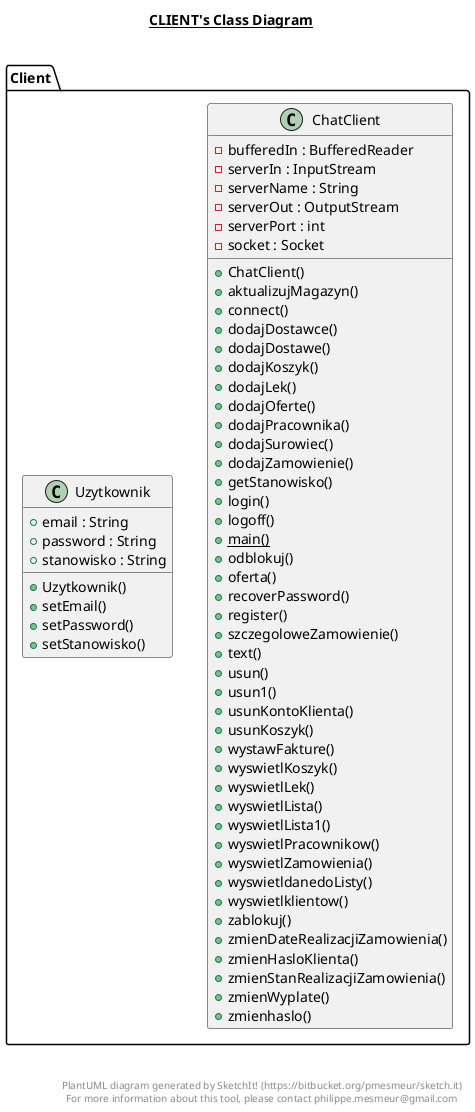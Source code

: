 @startuml

title __CLIENT's Class Diagram__\n

  namespace Client {
    class Client.ChatClient {
        - bufferedIn : BufferedReader
        - serverIn : InputStream
        - serverName : String
        - serverOut : OutputStream
        - serverPort : int
        - socket : Socket
        + ChatClient()
        + aktualizujMagazyn()
        + connect()
        + dodajDostawce()
        + dodajDostawe()
        + dodajKoszyk()
        + dodajLek()
        + dodajOferte()
        + dodajPracownika()
        + dodajSurowiec()
        + dodajZamowienie()
        + getStanowisko()
        + login()
        + logoff()
        {static} + main()
        + odblokuj()
        + oferta()
        + recoverPassword()
        + register()
        + szczegoloweZamowienie()
        + text()
        + usun()
        + usun1()
        + usunKontoKlienta()
        + usunKoszyk()
        + wystawFakture()
        + wyswietlKoszyk()
        + wyswietlLek()
        + wyswietlLista()
        + wyswietlLista1()
        + wyswietlPracownikow()
        + wyswietlZamowienia()
        + wyswietldanedoListy()
        + wyswietlklientow()
        + zablokuj()
        + zmienDateRealizacjiZamowienia()
        + zmienHasloKlienta()
        + zmienStanRealizacjiZamowienia()
        + zmienWyplate()
        + zmienhaslo()
    }
  }
  

  namespace Client {
    class Client.Uzytkownik {
        + email : String
        + password : String
        + stanowisko : String
        + Uzytkownik()
        + setEmail()
        + setPassword()
        + setStanowisko()
    }
  }
  



right footer


PlantUML diagram generated by SketchIt! (https://bitbucket.org/pmesmeur/sketch.it)
For more information about this tool, please contact philippe.mesmeur@gmail.com
endfooter

@enduml
